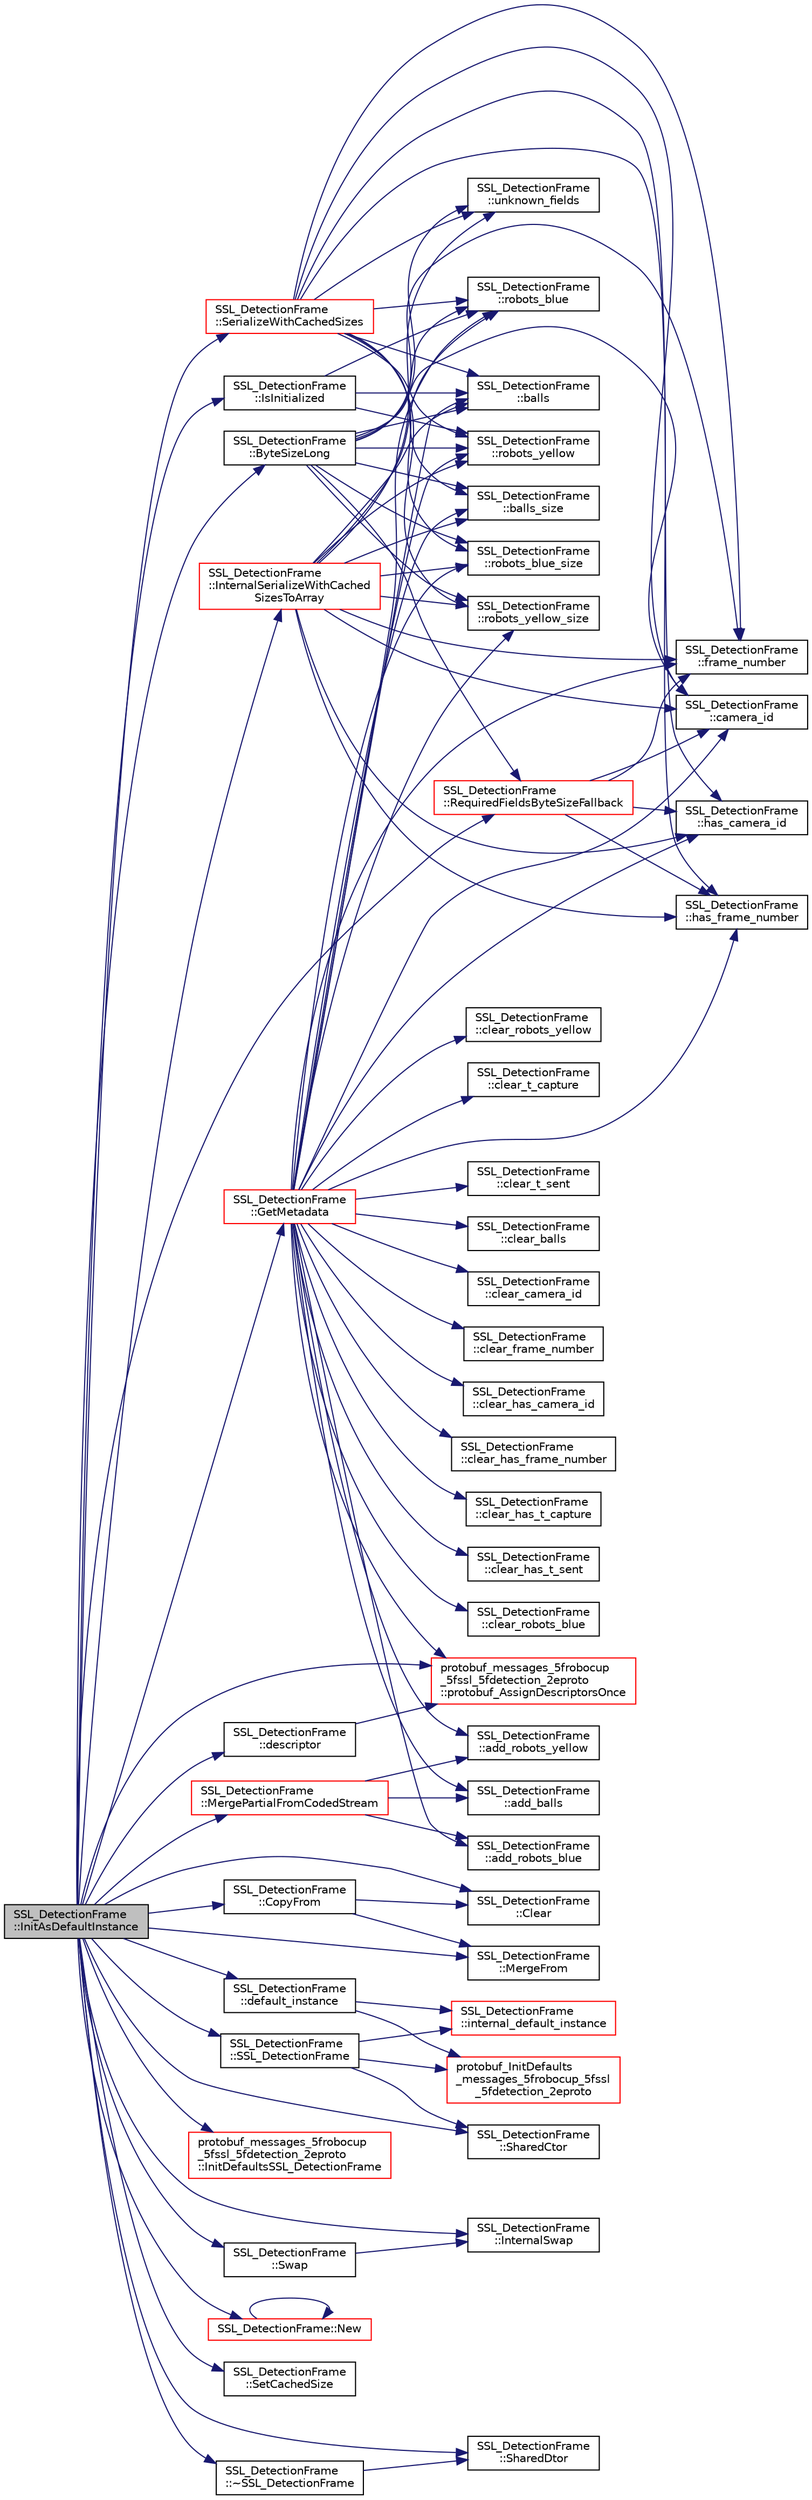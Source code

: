 digraph "SSL_DetectionFrame::InitAsDefaultInstance"
{
 // INTERACTIVE_SVG=YES
  edge [fontname="Helvetica",fontsize="10",labelfontname="Helvetica",labelfontsize="10"];
  node [fontname="Helvetica",fontsize="10",shape=record];
  rankdir="LR";
  Node1 [label="SSL_DetectionFrame\l::InitAsDefaultInstance",height=0.2,width=0.4,color="black", fillcolor="grey75", style="filled", fontcolor="black"];
  Node1 -> Node2 [color="midnightblue",fontsize="10",style="solid",fontname="Helvetica"];
  Node2 [label="SSL_DetectionFrame\l::ByteSizeLong",height=0.2,width=0.4,color="black", fillcolor="white", style="filled",URL="$d3/dd1/class_s_s_l___detection_frame.html#a4d87efb342a9fd4e9df61c5510c6d87b"];
  Node2 -> Node3 [color="midnightblue",fontsize="10",style="solid",fontname="Helvetica"];
  Node3 [label="SSL_DetectionFrame\l::balls",height=0.2,width=0.4,color="black", fillcolor="white", style="filled",URL="$d3/dd1/class_s_s_l___detection_frame.html#a64917514ee31a1d1f8cd78017b38b45c"];
  Node2 -> Node4 [color="midnightblue",fontsize="10",style="solid",fontname="Helvetica"];
  Node4 [label="SSL_DetectionFrame\l::balls_size",height=0.2,width=0.4,color="black", fillcolor="white", style="filled",URL="$d3/dd1/class_s_s_l___detection_frame.html#af484a7b23e8aa13810a6719201163a29"];
  Node2 -> Node5 [color="midnightblue",fontsize="10",style="solid",fontname="Helvetica"];
  Node5 [label="SSL_DetectionFrame\l::camera_id",height=0.2,width=0.4,color="black", fillcolor="white", style="filled",URL="$d3/dd1/class_s_s_l___detection_frame.html#a4a2f074ae63f43c3a1192935ceb39155"];
  Node2 -> Node6 [color="midnightblue",fontsize="10",style="solid",fontname="Helvetica"];
  Node6 [label="SSL_DetectionFrame\l::frame_number",height=0.2,width=0.4,color="black", fillcolor="white", style="filled",URL="$d3/dd1/class_s_s_l___detection_frame.html#a04873bf9dda937ae896cf0a07b2234b9"];
  Node2 -> Node7 [color="midnightblue",fontsize="10",style="solid",fontname="Helvetica"];
  Node7 [label="SSL_DetectionFrame\l::RequiredFieldsByteSizeFallback",height=0.2,width=0.4,color="red", fillcolor="white", style="filled",URL="$d3/dd1/class_s_s_l___detection_frame.html#afb173008b8215749b8cea1c51fb8af05"];
  Node7 -> Node8 [color="midnightblue",fontsize="10",style="solid",fontname="Helvetica"];
  Node8 [label="SSL_DetectionFrame\l::has_frame_number",height=0.2,width=0.4,color="black", fillcolor="white", style="filled",URL="$d3/dd1/class_s_s_l___detection_frame.html#af62ec0cbd26a2b09fea984166d537b2f"];
  Node7 -> Node6 [color="midnightblue",fontsize="10",style="solid",fontname="Helvetica"];
  Node7 -> Node9 [color="midnightblue",fontsize="10",style="solid",fontname="Helvetica"];
  Node9 [label="SSL_DetectionFrame\l::has_camera_id",height=0.2,width=0.4,color="black", fillcolor="white", style="filled",URL="$d3/dd1/class_s_s_l___detection_frame.html#a35c9c396403e48bb1983a387701f2fe3"];
  Node7 -> Node5 [color="midnightblue",fontsize="10",style="solid",fontname="Helvetica"];
  Node2 -> Node10 [color="midnightblue",fontsize="10",style="solid",fontname="Helvetica"];
  Node10 [label="SSL_DetectionFrame\l::robots_blue",height=0.2,width=0.4,color="black", fillcolor="white", style="filled",URL="$d3/dd1/class_s_s_l___detection_frame.html#ab1a12bac14509f7608080c2ca1ea88e3"];
  Node2 -> Node11 [color="midnightblue",fontsize="10",style="solid",fontname="Helvetica"];
  Node11 [label="SSL_DetectionFrame\l::robots_blue_size",height=0.2,width=0.4,color="black", fillcolor="white", style="filled",URL="$d3/dd1/class_s_s_l___detection_frame.html#a4a25dbf89bc4f7880edc27fa0d9af723"];
  Node2 -> Node12 [color="midnightblue",fontsize="10",style="solid",fontname="Helvetica"];
  Node12 [label="SSL_DetectionFrame\l::robots_yellow",height=0.2,width=0.4,color="black", fillcolor="white", style="filled",URL="$d3/dd1/class_s_s_l___detection_frame.html#aefe2329358694d76b5333693f39af6ec"];
  Node2 -> Node13 [color="midnightblue",fontsize="10",style="solid",fontname="Helvetica"];
  Node13 [label="SSL_DetectionFrame\l::robots_yellow_size",height=0.2,width=0.4,color="black", fillcolor="white", style="filled",URL="$d3/dd1/class_s_s_l___detection_frame.html#aaef36efa910cfdacedb2292bdef95c36"];
  Node2 -> Node14 [color="midnightblue",fontsize="10",style="solid",fontname="Helvetica"];
  Node14 [label="SSL_DetectionFrame\l::unknown_fields",height=0.2,width=0.4,color="black", fillcolor="white", style="filled",URL="$d3/dd1/class_s_s_l___detection_frame.html#af4e23f54ff749e88020b1a1457cffda5"];
  Node1 -> Node15 [color="midnightblue",fontsize="10",style="solid",fontname="Helvetica"];
  Node15 [label="SSL_DetectionFrame\l::Clear",height=0.2,width=0.4,color="black", fillcolor="white", style="filled",URL="$d3/dd1/class_s_s_l___detection_frame.html#a8c1069efdbb2ec1fb5094b0b264779ff"];
  Node1 -> Node16 [color="midnightblue",fontsize="10",style="solid",fontname="Helvetica"];
  Node16 [label="SSL_DetectionFrame\l::CopyFrom",height=0.2,width=0.4,color="black", fillcolor="white", style="filled",URL="$d3/dd1/class_s_s_l___detection_frame.html#a76b20637ff7a47221f08ceb133d424e4"];
  Node16 -> Node15 [color="midnightblue",fontsize="10",style="solid",fontname="Helvetica"];
  Node16 -> Node17 [color="midnightblue",fontsize="10",style="solid",fontname="Helvetica"];
  Node17 [label="SSL_DetectionFrame\l::MergeFrom",height=0.2,width=0.4,color="black", fillcolor="white", style="filled",URL="$d3/dd1/class_s_s_l___detection_frame.html#a8d85e9f2fd60e7a40a4e63f07d901dc1"];
  Node1 -> Node18 [color="midnightblue",fontsize="10",style="solid",fontname="Helvetica"];
  Node18 [label="SSL_DetectionFrame\l::default_instance",height=0.2,width=0.4,color="black", fillcolor="white", style="filled",URL="$d3/dd1/class_s_s_l___detection_frame.html#a135f62afdc3bd879d234995b91083c75"];
  Node18 -> Node19 [color="midnightblue",fontsize="10",style="solid",fontname="Helvetica"];
  Node19 [label="SSL_DetectionFrame\l::internal_default_instance",height=0.2,width=0.4,color="red", fillcolor="white", style="filled",URL="$d3/dd1/class_s_s_l___detection_frame.html#ad797433fe7d6ec9e8eb587b3162e8811"];
  Node18 -> Node20 [color="midnightblue",fontsize="10",style="solid",fontname="Helvetica"];
  Node20 [label="protobuf_InitDefaults\l_messages_5frobocup_5fssl\l_5fdetection_2eproto",height=0.2,width=0.4,color="red", fillcolor="white", style="filled",URL="$df/d04/grsim__comm_2include_2proto_2messages__robocup__ssl__detection_8pb_8cc.html#a425d1f6fcc173f26d39e6722d666fded"];
  Node1 -> Node21 [color="midnightblue",fontsize="10",style="solid",fontname="Helvetica"];
  Node21 [label="SSL_DetectionFrame\l::descriptor",height=0.2,width=0.4,color="black", fillcolor="white", style="filled",URL="$d3/dd1/class_s_s_l___detection_frame.html#a25642ec57295f6cec28d297d15dcfe4e"];
  Node21 -> Node22 [color="midnightblue",fontsize="10",style="solid",fontname="Helvetica"];
  Node22 [label="protobuf_messages_5frobocup\l_5fssl_5fdetection_2eproto\l::protobuf_AssignDescriptorsOnce",height=0.2,width=0.4,color="red", fillcolor="white", style="filled",URL="$da/d58/namespaceprotobuf__messages__5frobocup__5fssl__5fdetection__2eproto.html#ad8e01c092f9d19f10232e01c40fce1aa"];
  Node1 -> Node23 [color="midnightblue",fontsize="10",style="solid",fontname="Helvetica"];
  Node23 [label="SSL_DetectionFrame\l::GetMetadata",height=0.2,width=0.4,color="red", fillcolor="white", style="filled",URL="$d3/dd1/class_s_s_l___detection_frame.html#ad38be9d381c7ebdd1be7be8676e4b64a"];
  Node23 -> Node24 [color="midnightblue",fontsize="10",style="solid",fontname="Helvetica"];
  Node24 [label="SSL_DetectionFrame\l::add_balls",height=0.2,width=0.4,color="black", fillcolor="white", style="filled",URL="$d3/dd1/class_s_s_l___detection_frame.html#ab8ebd9d69289d45a52bd493e2f89186c"];
  Node23 -> Node25 [color="midnightblue",fontsize="10",style="solid",fontname="Helvetica"];
  Node25 [label="SSL_DetectionFrame\l::add_robots_blue",height=0.2,width=0.4,color="black", fillcolor="white", style="filled",URL="$d3/dd1/class_s_s_l___detection_frame.html#af3a54e0ec33212ddc097855d90f11f76"];
  Node23 -> Node26 [color="midnightblue",fontsize="10",style="solid",fontname="Helvetica"];
  Node26 [label="SSL_DetectionFrame\l::add_robots_yellow",height=0.2,width=0.4,color="black", fillcolor="white", style="filled",URL="$d3/dd1/class_s_s_l___detection_frame.html#af2c791904626f16286b62025725bc2ba"];
  Node23 -> Node3 [color="midnightblue",fontsize="10",style="solid",fontname="Helvetica"];
  Node23 -> Node4 [color="midnightblue",fontsize="10",style="solid",fontname="Helvetica"];
  Node23 -> Node5 [color="midnightblue",fontsize="10",style="solid",fontname="Helvetica"];
  Node23 -> Node27 [color="midnightblue",fontsize="10",style="solid",fontname="Helvetica"];
  Node27 [label="SSL_DetectionFrame\l::clear_balls",height=0.2,width=0.4,color="black", fillcolor="white", style="filled",URL="$d3/dd1/class_s_s_l___detection_frame.html#a17d4bc2f3aa9f5e82aae97b2f1ba7c04"];
  Node23 -> Node28 [color="midnightblue",fontsize="10",style="solid",fontname="Helvetica"];
  Node28 [label="SSL_DetectionFrame\l::clear_camera_id",height=0.2,width=0.4,color="black", fillcolor="white", style="filled",URL="$d3/dd1/class_s_s_l___detection_frame.html#a60ab5ef53f0e96bb3adb79594c3ebae9"];
  Node23 -> Node29 [color="midnightblue",fontsize="10",style="solid",fontname="Helvetica"];
  Node29 [label="SSL_DetectionFrame\l::clear_frame_number",height=0.2,width=0.4,color="black", fillcolor="white", style="filled",URL="$d3/dd1/class_s_s_l___detection_frame.html#a2b172fbe2e5f27cb8def841af4f1a461"];
  Node23 -> Node30 [color="midnightblue",fontsize="10",style="solid",fontname="Helvetica"];
  Node30 [label="SSL_DetectionFrame\l::clear_has_camera_id",height=0.2,width=0.4,color="black", fillcolor="white", style="filled",URL="$d3/dd1/class_s_s_l___detection_frame.html#a88262ec7a79e9044cd4b3c6cb625b2b5"];
  Node23 -> Node31 [color="midnightblue",fontsize="10",style="solid",fontname="Helvetica"];
  Node31 [label="SSL_DetectionFrame\l::clear_has_frame_number",height=0.2,width=0.4,color="black", fillcolor="white", style="filled",URL="$d3/dd1/class_s_s_l___detection_frame.html#a2d1ad5daf80d1a5b3723f3f0c93794d7"];
  Node23 -> Node32 [color="midnightblue",fontsize="10",style="solid",fontname="Helvetica"];
  Node32 [label="SSL_DetectionFrame\l::clear_has_t_capture",height=0.2,width=0.4,color="black", fillcolor="white", style="filled",URL="$d3/dd1/class_s_s_l___detection_frame.html#aa57acca639096b65562bca059b9ca149"];
  Node23 -> Node33 [color="midnightblue",fontsize="10",style="solid",fontname="Helvetica"];
  Node33 [label="SSL_DetectionFrame\l::clear_has_t_sent",height=0.2,width=0.4,color="black", fillcolor="white", style="filled",URL="$d3/dd1/class_s_s_l___detection_frame.html#ae8aedd9068b9dab8bf3c3247223c0531"];
  Node23 -> Node34 [color="midnightblue",fontsize="10",style="solid",fontname="Helvetica"];
  Node34 [label="SSL_DetectionFrame\l::clear_robots_blue",height=0.2,width=0.4,color="black", fillcolor="white", style="filled",URL="$d3/dd1/class_s_s_l___detection_frame.html#a35e5d200612abca84d2399ca7428a45e"];
  Node23 -> Node35 [color="midnightblue",fontsize="10",style="solid",fontname="Helvetica"];
  Node35 [label="SSL_DetectionFrame\l::clear_robots_yellow",height=0.2,width=0.4,color="black", fillcolor="white", style="filled",URL="$d3/dd1/class_s_s_l___detection_frame.html#adf1c407c1c65b38b1e54576d9cf3ec5f"];
  Node23 -> Node36 [color="midnightblue",fontsize="10",style="solid",fontname="Helvetica"];
  Node36 [label="SSL_DetectionFrame\l::clear_t_capture",height=0.2,width=0.4,color="black", fillcolor="white", style="filled",URL="$d3/dd1/class_s_s_l___detection_frame.html#a7e74385f32c85d4d0024e9817153346e"];
  Node23 -> Node37 [color="midnightblue",fontsize="10",style="solid",fontname="Helvetica"];
  Node37 [label="SSL_DetectionFrame\l::clear_t_sent",height=0.2,width=0.4,color="black", fillcolor="white", style="filled",URL="$d3/dd1/class_s_s_l___detection_frame.html#a513398cccfc928b3d26674a88f8ff59d"];
  Node23 -> Node6 [color="midnightblue",fontsize="10",style="solid",fontname="Helvetica"];
  Node23 -> Node9 [color="midnightblue",fontsize="10",style="solid",fontname="Helvetica"];
  Node23 -> Node8 [color="midnightblue",fontsize="10",style="solid",fontname="Helvetica"];
  Node23 -> Node22 [color="midnightblue",fontsize="10",style="solid",fontname="Helvetica"];
  Node23 -> Node10 [color="midnightblue",fontsize="10",style="solid",fontname="Helvetica"];
  Node23 -> Node11 [color="midnightblue",fontsize="10",style="solid",fontname="Helvetica"];
  Node23 -> Node12 [color="midnightblue",fontsize="10",style="solid",fontname="Helvetica"];
  Node23 -> Node13 [color="midnightblue",fontsize="10",style="solid",fontname="Helvetica"];
  Node1 -> Node38 [color="midnightblue",fontsize="10",style="solid",fontname="Helvetica"];
  Node38 [label="protobuf_messages_5frobocup\l_5fssl_5fdetection_2eproto\l::InitDefaultsSSL_DetectionFrame",height=0.2,width=0.4,color="red", fillcolor="white", style="filled",URL="$da/d58/namespaceprotobuf__messages__5frobocup__5fssl__5fdetection__2eproto.html#aac7e92818d7edf9b3e9276b4e7233458"];
  Node1 -> Node39 [color="midnightblue",fontsize="10",style="solid",fontname="Helvetica"];
  Node39 [label="SSL_DetectionFrame\l::InternalSerializeWithCached\lSizesToArray",height=0.2,width=0.4,color="red", fillcolor="white", style="filled",URL="$d3/dd1/class_s_s_l___detection_frame.html#ad7fe643faa3119c1f48cc313eaa4fe1a"];
  Node39 -> Node8 [color="midnightblue",fontsize="10",style="solid",fontname="Helvetica"];
  Node39 -> Node6 [color="midnightblue",fontsize="10",style="solid",fontname="Helvetica"];
  Node39 -> Node9 [color="midnightblue",fontsize="10",style="solid",fontname="Helvetica"];
  Node39 -> Node5 [color="midnightblue",fontsize="10",style="solid",fontname="Helvetica"];
  Node39 -> Node4 [color="midnightblue",fontsize="10",style="solid",fontname="Helvetica"];
  Node39 -> Node3 [color="midnightblue",fontsize="10",style="solid",fontname="Helvetica"];
  Node39 -> Node13 [color="midnightblue",fontsize="10",style="solid",fontname="Helvetica"];
  Node39 -> Node12 [color="midnightblue",fontsize="10",style="solid",fontname="Helvetica"];
  Node39 -> Node11 [color="midnightblue",fontsize="10",style="solid",fontname="Helvetica"];
  Node39 -> Node10 [color="midnightblue",fontsize="10",style="solid",fontname="Helvetica"];
  Node39 -> Node14 [color="midnightblue",fontsize="10",style="solid",fontname="Helvetica"];
  Node1 -> Node40 [color="midnightblue",fontsize="10",style="solid",fontname="Helvetica"];
  Node40 [label="SSL_DetectionFrame\l::InternalSwap",height=0.2,width=0.4,color="black", fillcolor="white", style="filled",URL="$d3/dd1/class_s_s_l___detection_frame.html#a890769438dcc0808e2d23a4d270eb004"];
  Node1 -> Node41 [color="midnightblue",fontsize="10",style="solid",fontname="Helvetica"];
  Node41 [label="SSL_DetectionFrame\l::IsInitialized",height=0.2,width=0.4,color="black", fillcolor="white", style="filled",URL="$d3/dd1/class_s_s_l___detection_frame.html#a305f779fd94708ac621b7c2f248132cf"];
  Node41 -> Node3 [color="midnightblue",fontsize="10",style="solid",fontname="Helvetica"];
  Node41 -> Node12 [color="midnightblue",fontsize="10",style="solid",fontname="Helvetica"];
  Node41 -> Node10 [color="midnightblue",fontsize="10",style="solid",fontname="Helvetica"];
  Node1 -> Node17 [color="midnightblue",fontsize="10",style="solid",fontname="Helvetica"];
  Node1 -> Node42 [color="midnightblue",fontsize="10",style="solid",fontname="Helvetica"];
  Node42 [label="SSL_DetectionFrame\l::MergePartialFromCodedStream",height=0.2,width=0.4,color="red", fillcolor="white", style="filled",URL="$d3/dd1/class_s_s_l___detection_frame.html#a47d6707dad79791b9dcbebe8d01b4d61"];
  Node42 -> Node24 [color="midnightblue",fontsize="10",style="solid",fontname="Helvetica"];
  Node42 -> Node26 [color="midnightblue",fontsize="10",style="solid",fontname="Helvetica"];
  Node42 -> Node25 [color="midnightblue",fontsize="10",style="solid",fontname="Helvetica"];
  Node1 -> Node43 [color="midnightblue",fontsize="10",style="solid",fontname="Helvetica"];
  Node43 [label="SSL_DetectionFrame::New",height=0.2,width=0.4,color="red", fillcolor="white", style="filled",URL="$d3/dd1/class_s_s_l___detection_frame.html#ad5c61b5d3d755e60d49ab83ac9341055"];
  Node43 -> Node43 [color="midnightblue",fontsize="10",style="solid",fontname="Helvetica"];
  Node1 -> Node22 [color="midnightblue",fontsize="10",style="solid",fontname="Helvetica"];
  Node1 -> Node7 [color="midnightblue",fontsize="10",style="solid",fontname="Helvetica"];
  Node1 -> Node44 [color="midnightblue",fontsize="10",style="solid",fontname="Helvetica"];
  Node44 [label="SSL_DetectionFrame\l::SerializeWithCachedSizes",height=0.2,width=0.4,color="red", fillcolor="white", style="filled",URL="$d3/dd1/class_s_s_l___detection_frame.html#af2c8ce65ee359ea4e0dca705ea67dc4c"];
  Node44 -> Node8 [color="midnightblue",fontsize="10",style="solid",fontname="Helvetica"];
  Node44 -> Node6 [color="midnightblue",fontsize="10",style="solid",fontname="Helvetica"];
  Node44 -> Node9 [color="midnightblue",fontsize="10",style="solid",fontname="Helvetica"];
  Node44 -> Node5 [color="midnightblue",fontsize="10",style="solid",fontname="Helvetica"];
  Node44 -> Node4 [color="midnightblue",fontsize="10",style="solid",fontname="Helvetica"];
  Node44 -> Node3 [color="midnightblue",fontsize="10",style="solid",fontname="Helvetica"];
  Node44 -> Node13 [color="midnightblue",fontsize="10",style="solid",fontname="Helvetica"];
  Node44 -> Node12 [color="midnightblue",fontsize="10",style="solid",fontname="Helvetica"];
  Node44 -> Node11 [color="midnightblue",fontsize="10",style="solid",fontname="Helvetica"];
  Node44 -> Node10 [color="midnightblue",fontsize="10",style="solid",fontname="Helvetica"];
  Node44 -> Node14 [color="midnightblue",fontsize="10",style="solid",fontname="Helvetica"];
  Node1 -> Node45 [color="midnightblue",fontsize="10",style="solid",fontname="Helvetica"];
  Node45 [label="SSL_DetectionFrame\l::SetCachedSize",height=0.2,width=0.4,color="black", fillcolor="white", style="filled",URL="$d3/dd1/class_s_s_l___detection_frame.html#abda2ca41a110322aee819d18d006bcbd"];
  Node1 -> Node46 [color="midnightblue",fontsize="10",style="solid",fontname="Helvetica"];
  Node46 [label="SSL_DetectionFrame\l::SharedCtor",height=0.2,width=0.4,color="black", fillcolor="white", style="filled",URL="$d3/dd1/class_s_s_l___detection_frame.html#a56d8e9e1431c2983f7f10ba53e26683b"];
  Node1 -> Node47 [color="midnightblue",fontsize="10",style="solid",fontname="Helvetica"];
  Node47 [label="SSL_DetectionFrame\l::SharedDtor",height=0.2,width=0.4,color="black", fillcolor="white", style="filled",URL="$d3/dd1/class_s_s_l___detection_frame.html#a625d8bbafdb8b828bad4945b6a11ea66"];
  Node1 -> Node48 [color="midnightblue",fontsize="10",style="solid",fontname="Helvetica"];
  Node48 [label="SSL_DetectionFrame\l::SSL_DetectionFrame",height=0.2,width=0.4,color="black", fillcolor="white", style="filled",URL="$d3/dd1/class_s_s_l___detection_frame.html#a89ec0a2a1926140bf45b81969f65aa88"];
  Node48 -> Node19 [color="midnightblue",fontsize="10",style="solid",fontname="Helvetica"];
  Node48 -> Node20 [color="midnightblue",fontsize="10",style="solid",fontname="Helvetica"];
  Node48 -> Node46 [color="midnightblue",fontsize="10",style="solid",fontname="Helvetica"];
  Node1 -> Node49 [color="midnightblue",fontsize="10",style="solid",fontname="Helvetica"];
  Node49 [label="SSL_DetectionFrame\l::Swap",height=0.2,width=0.4,color="black", fillcolor="white", style="filled",URL="$d3/dd1/class_s_s_l___detection_frame.html#a77704a10d1392e29ab9494b81987b92a"];
  Node49 -> Node40 [color="midnightblue",fontsize="10",style="solid",fontname="Helvetica"];
  Node1 -> Node50 [color="midnightblue",fontsize="10",style="solid",fontname="Helvetica"];
  Node50 [label="SSL_DetectionFrame\l::~SSL_DetectionFrame",height=0.2,width=0.4,color="black", fillcolor="white", style="filled",URL="$d3/dd1/class_s_s_l___detection_frame.html#abd8451ccda7a45112c8ed4992849dd54"];
  Node50 -> Node47 [color="midnightblue",fontsize="10",style="solid",fontname="Helvetica"];
}
